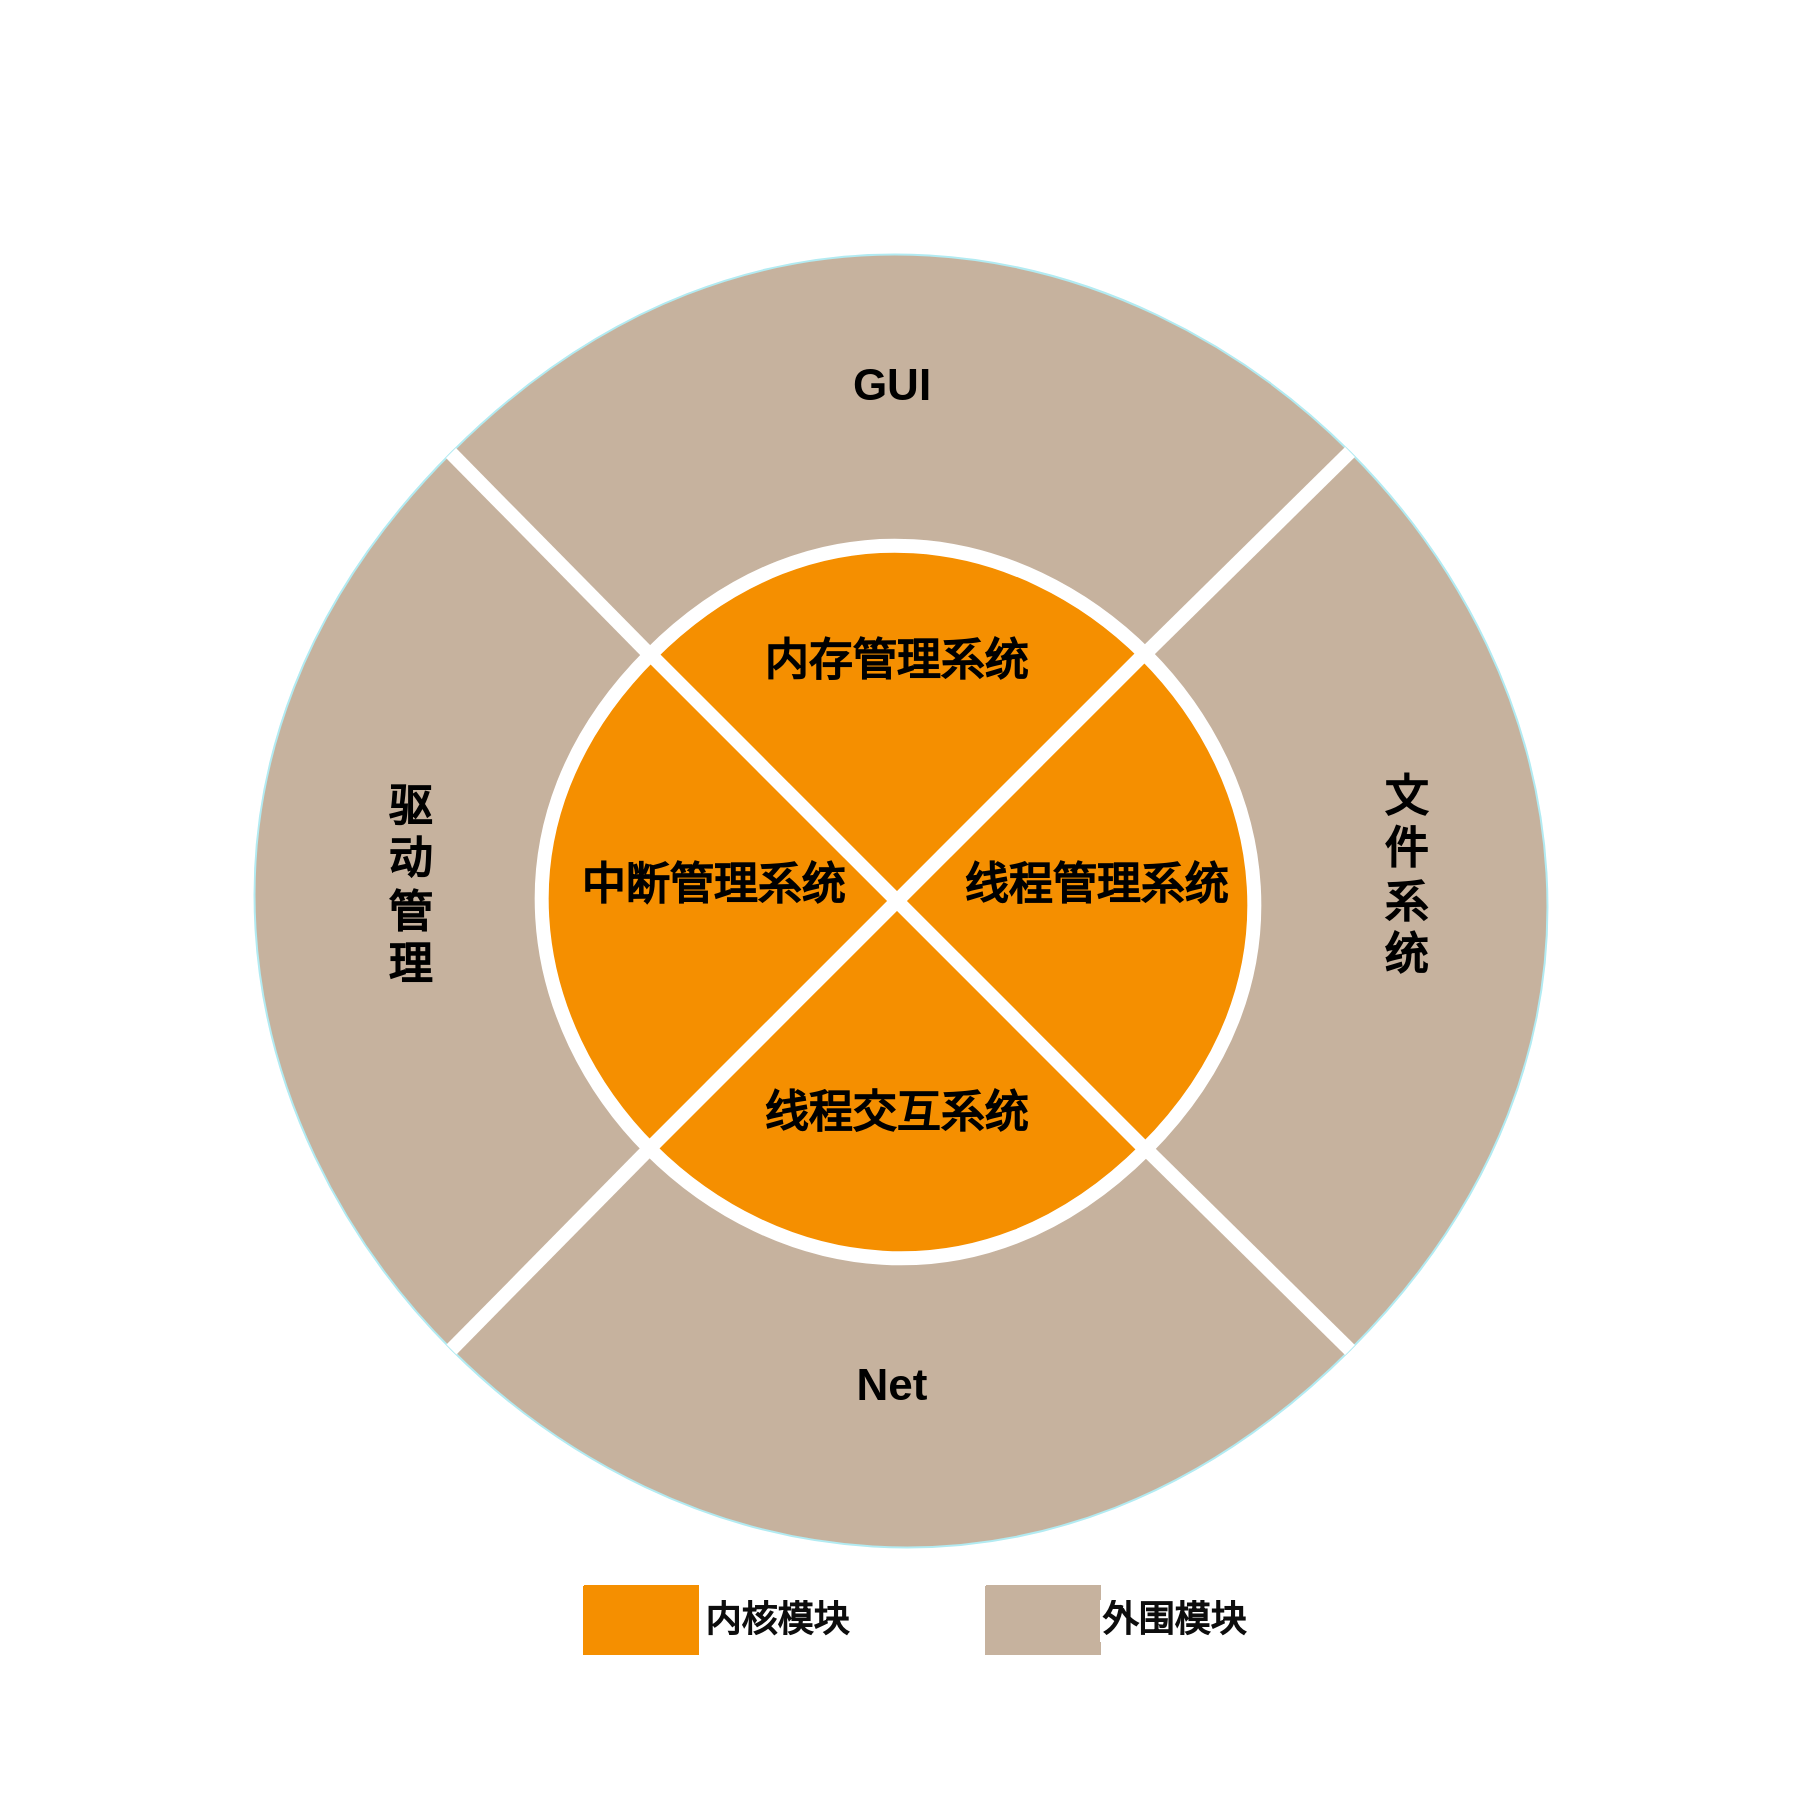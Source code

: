 <mxfile version="24.0.4" type="device" pages="2">
  <diagram name="aCoral module" id="fx_ShVIOOxxxuzXgRNjY">
    <mxGraphModel dx="594" dy="2174" grid="0" gridSize="10" guides="1" tooltips="1" connect="1" arrows="1" fold="1" page="0" pageScale="1" pageWidth="1169" pageHeight="827" math="0" shadow="0">
      <root>
        <mxCell id="0" />
        <mxCell id="1" parent="0" />
        <UserObject label="" tags="Background" id="_dXutc9Zo4Ne7qODg98x-39">
          <mxCell style="vsdxID=1;rotation=45;fillColor=#c6b29e;gradientColor=none;shape=stencil(jZFRDsIgEERPs58aYGM9QK33aCwVIkJDqdbbC1mbKiGmfzvDWyaZBaxH1Q4SBBuDdzf51F1QgCcQQlslvQ5xAmwA6955efVush3poU1kmu7ukX6YaY+lDcFepA4kz0ReJk8o/2U/cserfXUkbxbkcbZAogBhDuGW2BVfjEJwFssLsX9DjbYbW4nDWmavjaFbfL/n5UeLDofNGw==);strokeColor=#b2ebf2;spacingTop=-3;spacingBottom=-3;spacingLeft=-3;spacingRight=-3;points=[];labelBackgroundColor=none;rounded=0;html=1;whiteSpace=wrap;" vertex="1" parent="1">
            <mxGeometry x="208" y="105" width="635" height="635" as="geometry" />
          </mxCell>
        </UserObject>
        <UserObject label="" tags="Background" id="_dXutc9Zo4Ne7qODg98x-40">
          <mxCell style="vsdxID=2;rotation=45;fillColor=#f58f00;gradientColor=none;shape=stencil(jZFRDsIgEERPs58aYGM9QK33aCwVIkJDqdbbC1mbKiGmfzvDWyaZBaxH1Q4SBBuDdzf51F1QgCcQQlslvQ5xAmwA6955efVush3poU1kmu7ukX6YaY+lDcFepA4kz0ReJk8o/2U/cserfXUkbxbkcbZAogBhDuGW2BVfjEJwFssLsX9DjbYbW4nDWmavjaFbfL/n5UeLDofNGw==);strokeColor=#ffffff;strokeWidth=7;spacingTop=-3;spacingBottom=-3;spacingLeft=-3;spacingRight=-3;points=[];labelBackgroundColor=none;rounded=0;html=1;whiteSpace=wrap;" vertex="1" parent="1">
            <mxGeometry x="349" y="248" width="350" height="350" as="geometry" />
          </mxCell>
        </UserObject>
        <UserObject label="&lt;div style=&quot;font-size: 1px&quot;&gt;&lt;p style=&quot;text-align:center;margin-left:0;margin-right:0;margin-top:0px;margin-bottom:0px;text-indent:0;vertical-align:middle;direction:ltr;&quot;&gt;&lt;font style=&quot;font-size:22px;font-family:0;color:#000000;direction:ltr;letter-spacing:0px;line-height:120%;opacity:1&quot;&gt;&lt;b&gt;中断管理系统&lt;/b&gt;&lt;/font&gt;&lt;/p&gt;&lt;/div&gt;" tags="Background" id="_dXutc9Zo4Ne7qODg98x-41">
          <mxCell style="verticalAlign=middle;align=center;overflow=width;vsdxID=3;fillColor=none;gradientColor=none;shape=stencil(nZBLDoAgDAVP0z3SIyjeg0SURgWD+Lu9EGL8xBW7N828Ji1gOWs5KeBs9s72aqPGa8AKOCejlSMfEqAALFvrVOfsYprEk4xmTKNd44Y99VhscHY8qU7iQOYhFixbvfhXzlZfYgj3hQG+54dReh2KEw==);strokeColor=none;strokeWidth=0;spacingTop=-3;spacingBottom=-3;spacingLeft=-3;spacingRight=-3;points=[];labelBackgroundColor=none;rounded=0;html=1;whiteSpace=wrap;" vertex="1" parent="1">
            <mxGeometry x="365" y="395" width="133" height="40" as="geometry" />
          </mxCell>
        </UserObject>
        <UserObject label="&lt;div style=&quot;font-size: 1px&quot;&gt;&lt;p style=&quot;text-align:center;margin-left:0;margin-right:0;margin-top:0px;margin-bottom:0px;text-indent:0;vertical-align:middle;direction:ltr;&quot;&gt;&lt;font style=&quot;font-size:22px;font-family:0;color:#000000;direction:ltr;letter-spacing:0px;line-height:120%;opacity:1&quot;&gt;&lt;b&gt;内存管理系统&lt;/b&gt;&lt;/font&gt;&lt;/p&gt;&lt;/div&gt;" tags="Background" id="_dXutc9Zo4Ne7qODg98x-42">
          <mxCell style="verticalAlign=middle;align=center;overflow=width;vsdxID=4;fillColor=none;gradientColor=none;shape=stencil(nZBLDoAgDAVP0z3SIyjeg0SURgWD+Lu9EGL8xBW7N828Ji1gOWs5KeBs9s72aqPGa8AKOCejlSMfEqAALFvrVOfsYprEk4xmTKNd44Y99VhscHY8qU7iQOYhFixbvfhXzlZfYgj3hQG+54dReh2KEw==);strokeColor=none;strokeWidth=0;spacingTop=-3;spacingBottom=-3;spacingLeft=-3;spacingRight=-3;points=[];labelBackgroundColor=none;rounded=0;html=1;whiteSpace=wrap;" vertex="1" parent="1">
            <mxGeometry x="455" y="285" width="136" height="35" as="geometry" />
          </mxCell>
        </UserObject>
        <UserObject label="&lt;div style=&quot;font-size: 1px&quot;&gt;&lt;p style=&quot;text-align:center;margin-left:0;margin-right:0;margin-top:0px;margin-bottom:0px;text-indent:0;vertical-align:middle;direction:ltr;&quot;&gt;&lt;font style=&quot;font-size:22px;font-family:0;color:#000000;direction:ltr;letter-spacing:0px;line-height:120%;opacity:1&quot;&gt;&lt;b&gt;线程管理系统&lt;/b&gt;&lt;/font&gt;&lt;/p&gt;&lt;/div&gt;" tags="Background" id="_dXutc9Zo4Ne7qODg98x-43">
          <mxCell style="verticalAlign=middle;align=center;overflow=width;vsdxID=5;fillColor=none;gradientColor=none;shape=stencil(nZBLDoAgDAVP0z3SIyjeg0SURgWD+Lu9EGL8xBW7N828Ji1gOWs5KeBs9s72aqPGa8AKOCejlSMfEqAALFvrVOfsYprEk4xmTKNd44Y99VhscHY8qU7iQOYhFixbvfhXzlZfYgj3hQG+54dReh2KEw==);strokeColor=none;strokeWidth=0;spacingTop=-3;spacingBottom=-3;spacingLeft=-3;spacingRight=-3;points=[];labelBackgroundColor=none;rounded=0;html=1;whiteSpace=wrap;" vertex="1" parent="1">
            <mxGeometry x="555" y="395" width="136" height="40" as="geometry" />
          </mxCell>
        </UserObject>
        <UserObject label="&lt;div style=&quot;font-size: 1px&quot;&gt;&lt;p style=&quot;text-align:center;margin-left:0;margin-right:0;margin-top:0px;margin-bottom:0px;text-indent:0;vertical-align:middle;direction:ltr;&quot;&gt;&lt;font style=&quot;font-size:22px;font-family:0;color:#000000;direction:ltr;letter-spacing:0px;line-height:120%;opacity:1&quot;&gt;&lt;b&gt;线程交互系统&lt;/b&gt;&lt;/font&gt;&lt;/p&gt;&lt;/div&gt;" tags="Background" id="_dXutc9Zo4Ne7qODg98x-44">
          <mxCell style="verticalAlign=middle;align=center;overflow=width;vsdxID=6;fillColor=none;gradientColor=none;shape=stencil(nZBLDoAgDAVP0z3SIyjeg0SURgWD+Lu9EGL8xBW7N828Ji1gOWs5KeBs9s72aqPGa8AKOCejlSMfEqAALFvrVOfsYprEk4xmTKNd44Y99VhscHY8qU7iQOYhFixbvfhXzlZfYgj3hQG+54dReh2KEw==);strokeColor=none;strokeWidth=0;spacingTop=-3;spacingBottom=-3;spacingLeft=-3;spacingRight=-3;points=[];labelBackgroundColor=none;rounded=0;html=1;whiteSpace=wrap;" vertex="1" parent="1">
            <mxGeometry x="454" y="508" width="138" height="41" as="geometry" />
          </mxCell>
        </UserObject>
        <UserObject label="&lt;div style=&quot;font-size: 1px&quot;&gt;&lt;p style=&quot;text-align:center;margin-left:0;margin-right:0;margin-top:0px;margin-bottom:0px;text-indent:0;vertical-align:middle;direction:ltr;&quot;&gt;&lt;font style=&quot;font-size:22px;font-family:0;color:#000000;direction:ltr;letter-spacing:0px;line-height:120%;opacity:1&quot;&gt;&lt;b&gt;驱动管理&lt;/b&gt;&lt;/font&gt;&lt;/p&gt;&lt;/div&gt;" tags="Background" id="_dXutc9Zo4Ne7qODg98x-45">
          <mxCell style="verticalAlign=middle;align=center;overflow=width;vsdxID=7;fillColor=none;gradientColor=none;shape=stencil(nZBLDoAgDAVP0z3SIyjeg0SURgWD+Lu9EGL8xBW7N828Ji1gOWs5KeBs9s72aqPGa8AKOCejlSMfEqAALFvrVOfsYprEk4xmTKNd44Y99VhscHY8qU7iQOYhFixbvfhXzlZfYgj3hQG+54dReh2KEw==);strokeColor=none;strokeWidth=0;spacingTop=-3;spacingBottom=-3;spacingLeft=-3;spacingRight=-3;points=[];labelBackgroundColor=none;rounded=0;html=1;whiteSpace=wrap;" vertex="1" parent="1">
            <mxGeometry x="263" y="341" width="34" height="147" as="geometry" />
          </mxCell>
        </UserObject>
        <UserObject label="&lt;div style=&quot;font-size: 1px&quot;&gt;&lt;p style=&quot;text-align:center;margin-left:0;margin-right:0;margin-top:0px;margin-bottom:0px;text-indent:0;vertical-align:middle;direction:ltr;&quot;&gt;&lt;font style=&quot;font-size:22px;font-family:0;color:#000000;direction:ltr;letter-spacing:0px;line-height:120%;opacity:1&quot;&gt;&lt;b&gt;文件系统&lt;/b&gt;&lt;/font&gt;&lt;/p&gt;&lt;/div&gt;" tags="Background" id="_dXutc9Zo4Ne7qODg98x-46">
          <mxCell style="verticalAlign=middle;align=center;overflow=width;vsdxID=8;fillColor=none;gradientColor=none;shape=stencil(nZBLDoAgDAVP0z3SIyjeg0SURgWD+Lu9EGL8xBW7N828Ji1gOWs5KeBs9s72aqPGa8AKOCejlSMfEqAALFvrVOfsYprEk4xmTKNd44Y99VhscHY8qU7iQOYhFixbvfhXzlZfYgj3hQG+54dReh2KEw==);strokeColor=none;strokeWidth=0;spacingTop=-3;spacingBottom=-3;spacingLeft=-3;spacingRight=-3;points=[];labelBackgroundColor=none;rounded=0;html=1;whiteSpace=wrap;" vertex="1" parent="1">
            <mxGeometry x="761" y="336" width="34" height="147" as="geometry" />
          </mxCell>
        </UserObject>
        <UserObject label="&lt;div style=&quot;font-size: 1px&quot;&gt;&lt;p style=&quot;text-align:center;margin-left:0;margin-right:0;margin-top:0px;margin-bottom:0px;text-indent:0;vertical-align:middle;direction:ltr;&quot;&gt;&lt;font style=&quot;font-size:22px;font-family:0;color:#000000;direction:ltr;letter-spacing:0px;line-height:120%;opacity:1&quot;&gt;&lt;b&gt;GUI&lt;/b&gt;&lt;/font&gt;&lt;/p&gt;&lt;/div&gt;" tags="Background" id="_dXutc9Zo4Ne7qODg98x-47">
          <mxCell style="verticalAlign=middle;align=center;overflow=width;vsdxID=9;fillColor=none;gradientColor=none;shape=stencil(nZBLDoAgDAVP0z3SIyjeg0SURgWD+Lu9EGL8xBW7N828Ji1gOWs5KeBs9s72aqPGa8AKOCejlSMfEqAALFvrVOfsYprEk4xmTKNd44Y99VhscHY8qU7iQOYhFixbvfhXzlZfYgj3hQG+54dReh2KEw==);strokeColor=none;strokeWidth=0;spacingTop=-3;spacingBottom=-3;spacingLeft=-3;spacingRight=-3;points=[];labelBackgroundColor=none;rounded=0;html=1;whiteSpace=wrap;" vertex="1" parent="1">
            <mxGeometry x="461" y="145" width="120" height="40" as="geometry" />
          </mxCell>
        </UserObject>
        <UserObject label="&lt;div style=&quot;font-size: 1px&quot;&gt;&lt;p style=&quot;text-align:center;margin-left:0;margin-right:0;margin-top:0px;margin-bottom:0px;text-indent:0;vertical-align:middle;direction:ltr;&quot;&gt;&lt;font style=&quot;font-size:22px;font-family:0;color:#000000;direction:ltr;letter-spacing:0px;line-height:120%;opacity:1&quot;&gt;&lt;b&gt;Net&lt;/b&gt;&lt;/font&gt;&lt;/p&gt;&lt;/div&gt;" tags="Background" id="_dXutc9Zo4Ne7qODg98x-48">
          <mxCell style="verticalAlign=middle;align=center;overflow=width;vsdxID=10;fillColor=none;gradientColor=none;shape=stencil(nZBLDoAgDAVP0z3SIyjeg0SURgWD+Lu9EGL8xBW7N828Ji1gOWs5KeBs9s72aqPGa8AKOCejlSMfEqAALFvrVOfsYprEk4xmTKNd44Y99VhscHY8qU7iQOYhFixbvfhXzlZfYgj3hQG+54dReh2KEw==);strokeColor=none;strokeWidth=0;spacingTop=-3;spacingBottom=-3;spacingLeft=-3;spacingRight=-3;points=[];labelBackgroundColor=none;rounded=0;html=1;whiteSpace=wrap;" vertex="1" parent="1">
            <mxGeometry x="461" y="645" width="120" height="40" as="geometry" />
          </mxCell>
        </UserObject>
        <UserObject label="" tags="Background" id="_dXutc9Zo4Ne7qODg98x-49">
          <mxCell style="vsdxID=11;fillColor=#c6b29e;gradientColor=none;shape=stencil(nZBRDoQgDERP03+WHsHFe5iISyOCQdT19kIaIxq//Jtp3zTpAFaTaUYNUkwx+F6v1EYD+AUpyRkdKCYFqACrzgf9C352LfuxyWRWg1/yhT/nRE5IsZWuZtCSK8CPeI0e/hF+jV7AJM4PO7KWCyr390bSiNtEtQM=);strokeColor=#c6b29e;spacingTop=-3;spacingBottom=-3;spacingLeft=-3;spacingRight=-3;points=[];labelBackgroundColor=none;rounded=0;html=1;whiteSpace=wrap;" vertex="1" parent="1">
            <mxGeometry x="568" y="765" width="57" height="34" as="geometry" />
          </mxCell>
        </UserObject>
        <UserObject label="&lt;div style=&quot;font-size: 1px&quot;&gt;&lt;p style=&quot;text-align:center;margin-left:0;margin-right:0;margin-top:0px;margin-bottom:0px;text-indent:0;vertical-align:middle;direction:ltr;&quot;&gt;&lt;font style=&quot;font-size: 18px; direction: ltr; letter-spacing: 0px; line-height: 120%; opacity: 1;&quot;&gt;&lt;b&gt;外围模块&lt;/b&gt;&lt;/font&gt;&lt;/p&gt;&lt;/div&gt;" tags="Background" id="_dXutc9Zo4Ne7qODg98x-50">
          <mxCell style="verticalAlign=middle;align=center;overflow=width;vsdxID=12;fillColor=none;gradientColor=none;shape=stencil(nZBLDoAgDAVP0z3SIyjeg0SURgWD+Lu9EGL8xBW7N828Ji1gOWs5KeBs9s72aqPGa8AKOCejlSMfEqAALFvrVOfsYprEk4xmTKNd44Y99VhscHY8qU7iQOYhFixbvfhXzlZfYgj3hQG+54dReh2KEw==);strokeColor=none;strokeWidth=0;spacingTop=-3;spacingBottom=-3;spacingLeft=-3;spacingRight=-3;points=[];labelBackgroundColor=#FFFFFF;rounded=0;html=1;whiteSpace=wrap;fontColor=#0D0D0D;" vertex="1" parent="1">
            <mxGeometry x="625" y="765" width="74" height="34" as="geometry" />
          </mxCell>
        </UserObject>
        <UserObject label="" tags="Background" id="_dXutc9Zo4Ne7qODg98x-51">
          <mxCell style="vsdxID=13;fillColor=#f58f00;gradientColor=none;shape=stencil(nZBRDoQgDERP03+WHsHFe5iISyOCQdT19kIaIxq//Jtp3zTpAFaTaUYNUkwx+F6v1EYD+AUpyRkdKCYFqACrzgf9C352LfuxyWRWg1/yhT/nRE5IsZWuZtCSK8CPeI0e/hF+jV7AJM4PO7KWCyr390bSiNtEtQM=);strokeColor=#f58f00;spacingTop=-3;spacingBottom=-3;spacingLeft=-3;spacingRight=-3;points=[];labelBackgroundColor=none;rounded=0;html=1;whiteSpace=wrap;" vertex="1" parent="1">
            <mxGeometry x="367" y="765" width="57" height="34" as="geometry" />
          </mxCell>
        </UserObject>
        <UserObject label="&lt;div style=&quot;font-size: 1px&quot;&gt;&lt;p style=&quot;text-align:center;margin-left:0;margin-right:0;margin-top:0px;margin-bottom:0px;text-indent:0;vertical-align:middle;direction:ltr;&quot;&gt;&lt;font style=&quot;font-size: 18px; direction: ltr; letter-spacing: 0px; line-height: 120%; opacity: 1;&quot;&gt;&lt;b&gt;内核模块&lt;/b&gt;&lt;/font&gt;&lt;/p&gt;&lt;/div&gt;" tags="Background" id="_dXutc9Zo4Ne7qODg98x-52">
          <mxCell style="verticalAlign=middle;align=center;overflow=width;vsdxID=14;fillColor=none;gradientColor=none;shape=stencil(nZBLDoAgDAVP0z3SIyjeg0SURgWD+Lu9EGL8xBW7N828Ji1gOWs5KeBs9s72aqPGa8AKOCejlSMfEqAALFvrVOfsYprEk4xmTKNd44Y99VhscHY8qU7iQOYhFixbvfhXzlZfYgj3hQG+54dReh2KEw==);strokeColor=none;strokeWidth=0;spacingTop=-3;spacingBottom=-3;spacingLeft=-3;spacingRight=-3;points=[];labelBackgroundColor=#FFFFFF;rounded=0;html=1;whiteSpace=wrap;fontColor=#0D0D0D;" vertex="1" parent="1">
            <mxGeometry x="425" y="765" width="77" height="34" as="geometry" />
          </mxCell>
        </UserObject>
        <UserObject label="" tags="Background" id="_dXutc9Zo4Ne7qODg98x-53">
          <mxCell style="vsdxID=24;edgeStyle=none;startArrow=none;endArrow=none;startSize=5;endSize=5;strokeWidth=7;strokeColor=#ffffff;spacingTop=0;spacingBottom=0;spacingLeft=0;spacingRight=0;verticalAlign=middle;html=1;labelBackgroundColor=#ffffff;rounded=0;" edge="1" parent="1" source="_dXutc9Zo4Ne7qODg98x-40" target="_dXutc9Zo4Ne7qODg98x-40">
            <mxGeometry relative="1" as="geometry">
              <mxPoint x="-124" y="225" as="offset" />
              <Array as="points">
                <mxPoint x="400" y="299" />
                <mxPoint x="647.49" y="546.49" />
              </Array>
            </mxGeometry>
          </mxCell>
        </UserObject>
        <UserObject label="" tags="Background" id="_dXutc9Zo4Ne7qODg98x-54">
          <mxCell style="vsdxID=25;edgeStyle=none;startArrow=none;endArrow=none;startSize=5;endSize=5;strokeWidth=7;strokeColor=#ffffff;spacingTop=0;spacingBottom=0;spacingLeft=0;spacingRight=0;verticalAlign=middle;html=1;labelBackgroundColor=#ffffff;rounded=0;" edge="1" parent="1" source="_dXutc9Zo4Ne7qODg98x-40" target="_dXutc9Zo4Ne7qODg98x-39">
            <mxGeometry relative="1" as="geometry">
              <mxPoint x="49" y="151" as="offset" />
              <Array as="points">
                <mxPoint x="400" y="546" />
                <mxPoint x="300.74" y="646.76" />
              </Array>
            </mxGeometry>
          </mxCell>
        </UserObject>
        <UserObject label="" tags="Background" id="_dXutc9Zo4Ne7qODg98x-55">
          <mxCell style="vsdxID=26;edgeStyle=none;startArrow=none;endArrow=none;startSize=5;endSize=5;strokeWidth=7;strokeColor=#ffffff;spacingTop=0;spacingBottom=0;spacingLeft=0;spacingRight=0;verticalAlign=middle;html=1;labelBackgroundColor=#ffffff;rounded=0;" edge="1" parent="1" source="_dXutc9Zo4Ne7qODg98x-39" target="_dXutc9Zo4Ne7qODg98x-40">
            <mxGeometry relative="1" as="geometry">
              <mxPoint x="-50" y="151" as="offset" />
              <Array as="points">
                <mxPoint x="300" y="198" />
                <mxPoint x="399.26" y="298.76" />
              </Array>
            </mxGeometry>
          </mxCell>
        </UserObject>
        <UserObject label="" tags="Background" id="_dXutc9Zo4Ne7qODg98x-56">
          <mxCell style="vsdxID=29;edgeStyle=none;startArrow=none;endArrow=none;startSize=5;endSize=5;strokeWidth=7;strokeColor=#ffffff;spacingTop=0;spacingBottom=0;spacingLeft=0;spacingRight=0;verticalAlign=middle;html=1;labelBackgroundColor=#ffffff;rounded=0;" edge="1" parent="1" source="_dXutc9Zo4Ne7qODg98x-39" target="_dXutc9Zo4Ne7qODg98x-40">
            <mxGeometry relative="1" as="geometry">
              <mxPoint x="51" y="51" as="offset" />
              <Array as="points">
                <mxPoint x="750" y="647" />
                <mxPoint x="647.74" y="546.24" />
              </Array>
            </mxGeometry>
          </mxCell>
        </UserObject>
        <UserObject label="" tags="Background" id="_dXutc9Zo4Ne7qODg98x-57">
          <mxCell style="vsdxID=30;edgeStyle=none;startArrow=none;endArrow=none;startSize=5;endSize=5;strokeWidth=7;strokeColor=#ffffff;spacingTop=0;spacingBottom=0;spacingLeft=0;spacingRight=0;verticalAlign=middle;html=1;labelBackgroundColor=#ffffff;rounded=0;" edge="1" parent="1" source="_dXutc9Zo4Ne7qODg98x-39" target="_dXutc9Zo4Ne7qODg98x-40">
            <mxGeometry relative="1" as="geometry">
              <mxPoint x="51" y="151" as="offset" />
              <Array as="points">
                <mxPoint x="750" y="198" />
                <mxPoint x="647.74" y="298.76" />
              </Array>
            </mxGeometry>
          </mxCell>
        </UserObject>
        <UserObject label="" tags="Background" id="_dXutc9Zo4Ne7qODg98x-58">
          <mxCell style="vsdxID=31;edgeStyle=none;startArrow=none;endArrow=none;startSize=5;endSize=5;strokeWidth=7;strokeColor=#ffffff;spacingTop=0;spacingBottom=0;spacingLeft=0;spacingRight=0;verticalAlign=middle;html=1;labelBackgroundColor=#ffffff;rounded=0;" edge="1" parent="1" source="_dXutc9Zo4Ne7qODg98x-40" target="_dXutc9Zo4Ne7qODg98x-40">
            <mxGeometry relative="1" as="geometry">
              <mxPoint x="123" y="225" as="offset" />
              <Array as="points">
                <mxPoint x="647" y="299" />
                <mxPoint x="399.51" y="546.49" />
              </Array>
            </mxGeometry>
          </mxCell>
        </UserObject>
      </root>
    </mxGraphModel>
  </diagram>
  <diagram id="iD7PM3tEfEXeCH7slC8L" name="Page-2">
    <mxGraphModel dx="594" dy="1774" grid="0" gridSize="10" guides="1" tooltips="1" connect="1" arrows="1" fold="1" page="0" pageScale="1" pageWidth="1169" pageHeight="827" math="0" shadow="0">
      <root>
        <mxCell id="0" />
        <mxCell id="1" parent="0" />
      </root>
    </mxGraphModel>
  </diagram>
</mxfile>
